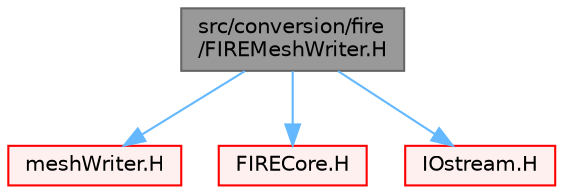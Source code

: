 digraph "src/conversion/fire/FIREMeshWriter.H"
{
 // LATEX_PDF_SIZE
  bgcolor="transparent";
  edge [fontname=Helvetica,fontsize=10,labelfontname=Helvetica,labelfontsize=10];
  node [fontname=Helvetica,fontsize=10,shape=box,height=0.2,width=0.4];
  Node1 [id="Node000001",label="src/conversion/fire\l/FIREMeshWriter.H",height=0.2,width=0.4,color="gray40", fillcolor="grey60", style="filled", fontcolor="black",tooltip=" "];
  Node1 -> Node2 [id="edge1_Node000001_Node000002",color="steelblue1",style="solid",tooltip=" "];
  Node2 [id="Node000002",label="meshWriter.H",height=0.2,width=0.4,color="red", fillcolor="#FFF0F0", style="filled",URL="$meshWriter_8H.html",tooltip=" "];
  Node1 -> Node293 [id="edge2_Node000001_Node000293",color="steelblue1",style="solid",tooltip=" "];
  Node293 [id="Node000293",label="FIRECore.H",height=0.2,width=0.4,color="red", fillcolor="#FFF0F0", style="filled",URL="$FIRECore_8H.html",tooltip=" "];
  Node1 -> Node66 [id="edge3_Node000001_Node000066",color="steelblue1",style="solid",tooltip=" "];
  Node66 [id="Node000066",label="IOstream.H",height=0.2,width=0.4,color="red", fillcolor="#FFF0F0", style="filled",URL="$IOstream_8H.html",tooltip=" "];
}
